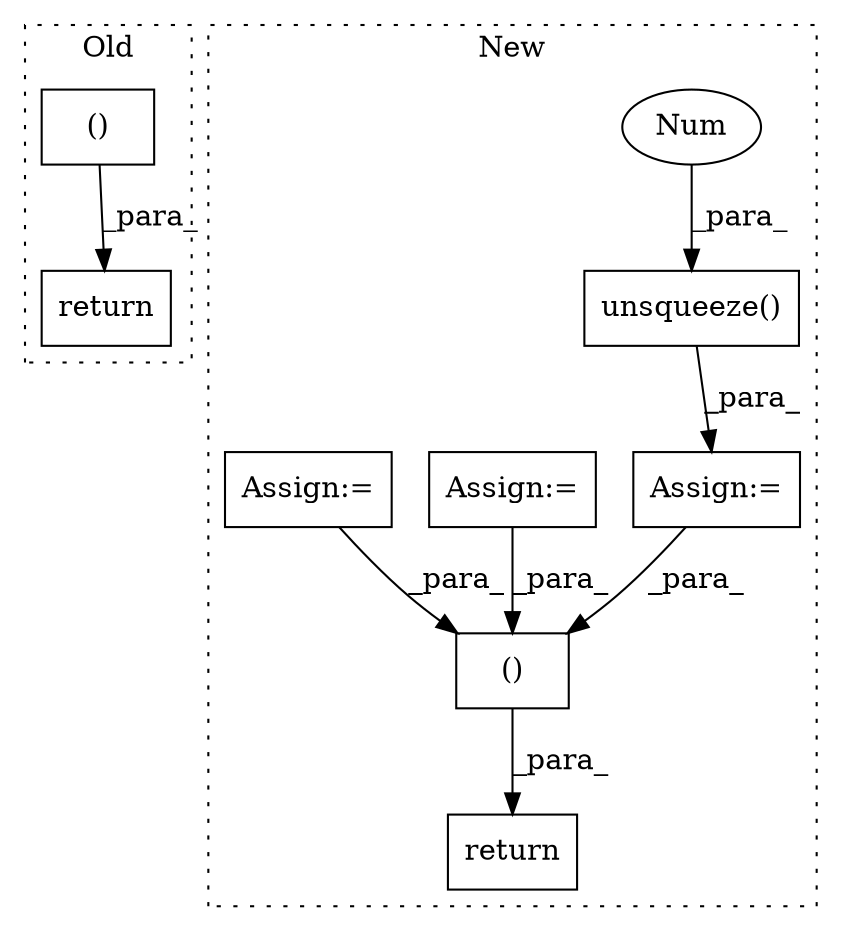 digraph G {
subgraph cluster0 {
1 [label="()" a="54" s="12537" l="4" shape="box"];
5 [label="return" a="93" s="12517" l="7" shape="box"];
label = "Old";
style="dotted";
}
subgraph cluster1 {
2 [label="unsqueeze()" a="75" s="11830,11862" l="31,1" shape="box"];
3 [label="Num" a="76" s="11861" l="1" shape="ellipse"];
4 [label="Assign:=" a="68" s="12916" l="3" shape="box"];
6 [label="return" a="93" s="13161" l="7" shape="box"];
7 [label="()" a="54" s="13085" l="10" shape="box"];
8 [label="Assign:=" a="68" s="11618" l="3" shape="box"];
9 [label="Assign:=" a="68" s="11660" l="3" shape="box"];
label = "New";
style="dotted";
}
1 -> 5 [label="_para_"];
2 -> 4 [label="_para_"];
3 -> 2 [label="_para_"];
4 -> 7 [label="_para_"];
7 -> 6 [label="_para_"];
8 -> 7 [label="_para_"];
9 -> 7 [label="_para_"];
}